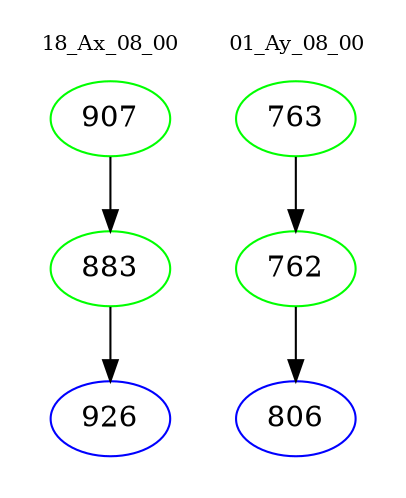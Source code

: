 digraph{
subgraph cluster_0 {
color = white
label = "18_Ax_08_00";
fontsize=10;
T0_907 [label="907", color="green"]
T0_907 -> T0_883 [color="black"]
T0_883 [label="883", color="green"]
T0_883 -> T0_926 [color="black"]
T0_926 [label="926", color="blue"]
}
subgraph cluster_1 {
color = white
label = "01_Ay_08_00";
fontsize=10;
T1_763 [label="763", color="green"]
T1_763 -> T1_762 [color="black"]
T1_762 [label="762", color="green"]
T1_762 -> T1_806 [color="black"]
T1_806 [label="806", color="blue"]
}
}
